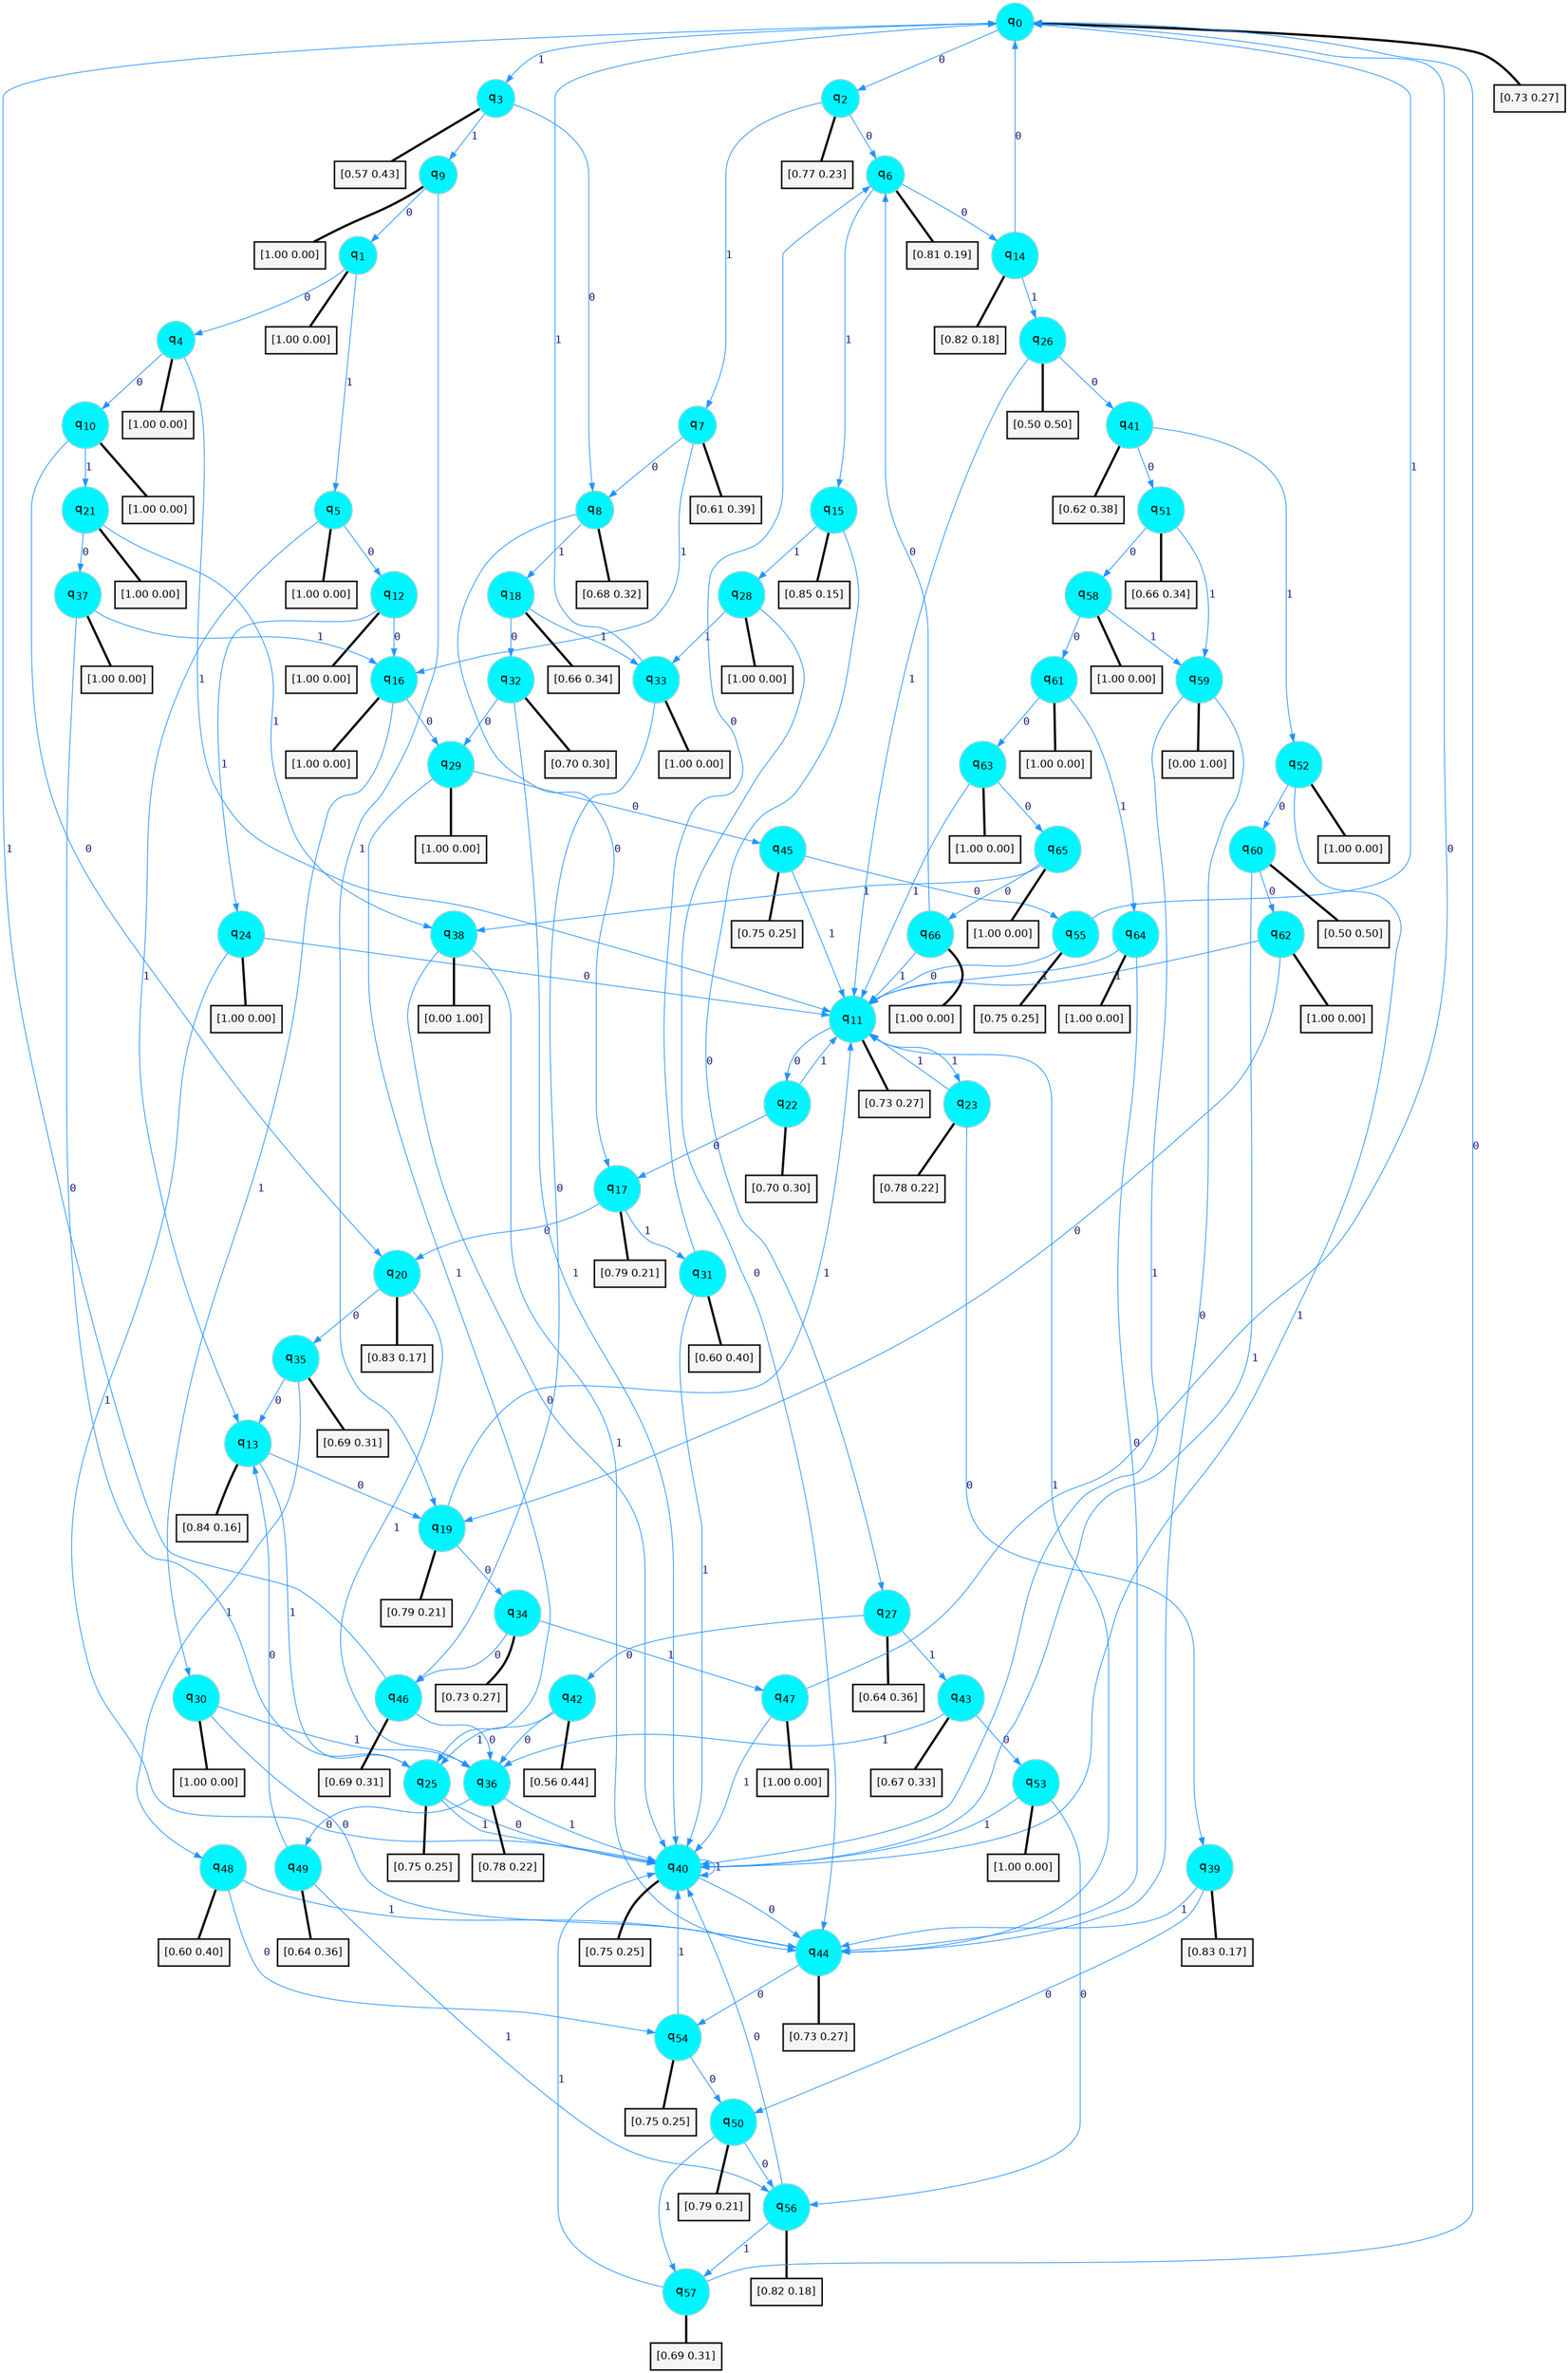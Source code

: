 digraph G {
graph [
bgcolor=transparent, dpi=300, rankdir=TD, size="40,25"];
node [
color=gray, fillcolor=turquoise1, fontcolor=black, fontname=Helvetica, fontsize=16, fontweight=bold, shape=circle, style=filled];
edge [
arrowsize=1, color=dodgerblue1, fontcolor=midnightblue, fontname=courier, fontweight=bold, penwidth=1, style=solid, weight=20];
0[label=<q<SUB>0</SUB>>];
1[label=<q<SUB>1</SUB>>];
2[label=<q<SUB>2</SUB>>];
3[label=<q<SUB>3</SUB>>];
4[label=<q<SUB>4</SUB>>];
5[label=<q<SUB>5</SUB>>];
6[label=<q<SUB>6</SUB>>];
7[label=<q<SUB>7</SUB>>];
8[label=<q<SUB>8</SUB>>];
9[label=<q<SUB>9</SUB>>];
10[label=<q<SUB>10</SUB>>];
11[label=<q<SUB>11</SUB>>];
12[label=<q<SUB>12</SUB>>];
13[label=<q<SUB>13</SUB>>];
14[label=<q<SUB>14</SUB>>];
15[label=<q<SUB>15</SUB>>];
16[label=<q<SUB>16</SUB>>];
17[label=<q<SUB>17</SUB>>];
18[label=<q<SUB>18</SUB>>];
19[label=<q<SUB>19</SUB>>];
20[label=<q<SUB>20</SUB>>];
21[label=<q<SUB>21</SUB>>];
22[label=<q<SUB>22</SUB>>];
23[label=<q<SUB>23</SUB>>];
24[label=<q<SUB>24</SUB>>];
25[label=<q<SUB>25</SUB>>];
26[label=<q<SUB>26</SUB>>];
27[label=<q<SUB>27</SUB>>];
28[label=<q<SUB>28</SUB>>];
29[label=<q<SUB>29</SUB>>];
30[label=<q<SUB>30</SUB>>];
31[label=<q<SUB>31</SUB>>];
32[label=<q<SUB>32</SUB>>];
33[label=<q<SUB>33</SUB>>];
34[label=<q<SUB>34</SUB>>];
35[label=<q<SUB>35</SUB>>];
36[label=<q<SUB>36</SUB>>];
37[label=<q<SUB>37</SUB>>];
38[label=<q<SUB>38</SUB>>];
39[label=<q<SUB>39</SUB>>];
40[label=<q<SUB>40</SUB>>];
41[label=<q<SUB>41</SUB>>];
42[label=<q<SUB>42</SUB>>];
43[label=<q<SUB>43</SUB>>];
44[label=<q<SUB>44</SUB>>];
45[label=<q<SUB>45</SUB>>];
46[label=<q<SUB>46</SUB>>];
47[label=<q<SUB>47</SUB>>];
48[label=<q<SUB>48</SUB>>];
49[label=<q<SUB>49</SUB>>];
50[label=<q<SUB>50</SUB>>];
51[label=<q<SUB>51</SUB>>];
52[label=<q<SUB>52</SUB>>];
53[label=<q<SUB>53</SUB>>];
54[label=<q<SUB>54</SUB>>];
55[label=<q<SUB>55</SUB>>];
56[label=<q<SUB>56</SUB>>];
57[label=<q<SUB>57</SUB>>];
58[label=<q<SUB>58</SUB>>];
59[label=<q<SUB>59</SUB>>];
60[label=<q<SUB>60</SUB>>];
61[label=<q<SUB>61</SUB>>];
62[label=<q<SUB>62</SUB>>];
63[label=<q<SUB>63</SUB>>];
64[label=<q<SUB>64</SUB>>];
65[label=<q<SUB>65</SUB>>];
66[label=<q<SUB>66</SUB>>];
67[label="[0.73 0.27]", shape=box,fontcolor=black, fontname=Helvetica, fontsize=14, penwidth=2, fillcolor=whitesmoke,color=black];
68[label="[1.00 0.00]", shape=box,fontcolor=black, fontname=Helvetica, fontsize=14, penwidth=2, fillcolor=whitesmoke,color=black];
69[label="[0.77 0.23]", shape=box,fontcolor=black, fontname=Helvetica, fontsize=14, penwidth=2, fillcolor=whitesmoke,color=black];
70[label="[0.57 0.43]", shape=box,fontcolor=black, fontname=Helvetica, fontsize=14, penwidth=2, fillcolor=whitesmoke,color=black];
71[label="[1.00 0.00]", shape=box,fontcolor=black, fontname=Helvetica, fontsize=14, penwidth=2, fillcolor=whitesmoke,color=black];
72[label="[1.00 0.00]", shape=box,fontcolor=black, fontname=Helvetica, fontsize=14, penwidth=2, fillcolor=whitesmoke,color=black];
73[label="[0.81 0.19]", shape=box,fontcolor=black, fontname=Helvetica, fontsize=14, penwidth=2, fillcolor=whitesmoke,color=black];
74[label="[0.61 0.39]", shape=box,fontcolor=black, fontname=Helvetica, fontsize=14, penwidth=2, fillcolor=whitesmoke,color=black];
75[label="[0.68 0.32]", shape=box,fontcolor=black, fontname=Helvetica, fontsize=14, penwidth=2, fillcolor=whitesmoke,color=black];
76[label="[1.00 0.00]", shape=box,fontcolor=black, fontname=Helvetica, fontsize=14, penwidth=2, fillcolor=whitesmoke,color=black];
77[label="[1.00 0.00]", shape=box,fontcolor=black, fontname=Helvetica, fontsize=14, penwidth=2, fillcolor=whitesmoke,color=black];
78[label="[0.73 0.27]", shape=box,fontcolor=black, fontname=Helvetica, fontsize=14, penwidth=2, fillcolor=whitesmoke,color=black];
79[label="[1.00 0.00]", shape=box,fontcolor=black, fontname=Helvetica, fontsize=14, penwidth=2, fillcolor=whitesmoke,color=black];
80[label="[0.84 0.16]", shape=box,fontcolor=black, fontname=Helvetica, fontsize=14, penwidth=2, fillcolor=whitesmoke,color=black];
81[label="[0.82 0.18]", shape=box,fontcolor=black, fontname=Helvetica, fontsize=14, penwidth=2, fillcolor=whitesmoke,color=black];
82[label="[0.85 0.15]", shape=box,fontcolor=black, fontname=Helvetica, fontsize=14, penwidth=2, fillcolor=whitesmoke,color=black];
83[label="[1.00 0.00]", shape=box,fontcolor=black, fontname=Helvetica, fontsize=14, penwidth=2, fillcolor=whitesmoke,color=black];
84[label="[0.79 0.21]", shape=box,fontcolor=black, fontname=Helvetica, fontsize=14, penwidth=2, fillcolor=whitesmoke,color=black];
85[label="[0.66 0.34]", shape=box,fontcolor=black, fontname=Helvetica, fontsize=14, penwidth=2, fillcolor=whitesmoke,color=black];
86[label="[0.79 0.21]", shape=box,fontcolor=black, fontname=Helvetica, fontsize=14, penwidth=2, fillcolor=whitesmoke,color=black];
87[label="[0.83 0.17]", shape=box,fontcolor=black, fontname=Helvetica, fontsize=14, penwidth=2, fillcolor=whitesmoke,color=black];
88[label="[1.00 0.00]", shape=box,fontcolor=black, fontname=Helvetica, fontsize=14, penwidth=2, fillcolor=whitesmoke,color=black];
89[label="[0.70 0.30]", shape=box,fontcolor=black, fontname=Helvetica, fontsize=14, penwidth=2, fillcolor=whitesmoke,color=black];
90[label="[0.78 0.22]", shape=box,fontcolor=black, fontname=Helvetica, fontsize=14, penwidth=2, fillcolor=whitesmoke,color=black];
91[label="[1.00 0.00]", shape=box,fontcolor=black, fontname=Helvetica, fontsize=14, penwidth=2, fillcolor=whitesmoke,color=black];
92[label="[0.75 0.25]", shape=box,fontcolor=black, fontname=Helvetica, fontsize=14, penwidth=2, fillcolor=whitesmoke,color=black];
93[label="[0.50 0.50]", shape=box,fontcolor=black, fontname=Helvetica, fontsize=14, penwidth=2, fillcolor=whitesmoke,color=black];
94[label="[0.64 0.36]", shape=box,fontcolor=black, fontname=Helvetica, fontsize=14, penwidth=2, fillcolor=whitesmoke,color=black];
95[label="[1.00 0.00]", shape=box,fontcolor=black, fontname=Helvetica, fontsize=14, penwidth=2, fillcolor=whitesmoke,color=black];
96[label="[1.00 0.00]", shape=box,fontcolor=black, fontname=Helvetica, fontsize=14, penwidth=2, fillcolor=whitesmoke,color=black];
97[label="[1.00 0.00]", shape=box,fontcolor=black, fontname=Helvetica, fontsize=14, penwidth=2, fillcolor=whitesmoke,color=black];
98[label="[0.60 0.40]", shape=box,fontcolor=black, fontname=Helvetica, fontsize=14, penwidth=2, fillcolor=whitesmoke,color=black];
99[label="[0.70 0.30]", shape=box,fontcolor=black, fontname=Helvetica, fontsize=14, penwidth=2, fillcolor=whitesmoke,color=black];
100[label="[1.00 0.00]", shape=box,fontcolor=black, fontname=Helvetica, fontsize=14, penwidth=2, fillcolor=whitesmoke,color=black];
101[label="[0.73 0.27]", shape=box,fontcolor=black, fontname=Helvetica, fontsize=14, penwidth=2, fillcolor=whitesmoke,color=black];
102[label="[0.69 0.31]", shape=box,fontcolor=black, fontname=Helvetica, fontsize=14, penwidth=2, fillcolor=whitesmoke,color=black];
103[label="[0.78 0.22]", shape=box,fontcolor=black, fontname=Helvetica, fontsize=14, penwidth=2, fillcolor=whitesmoke,color=black];
104[label="[1.00 0.00]", shape=box,fontcolor=black, fontname=Helvetica, fontsize=14, penwidth=2, fillcolor=whitesmoke,color=black];
105[label="[0.00 1.00]", shape=box,fontcolor=black, fontname=Helvetica, fontsize=14, penwidth=2, fillcolor=whitesmoke,color=black];
106[label="[0.83 0.17]", shape=box,fontcolor=black, fontname=Helvetica, fontsize=14, penwidth=2, fillcolor=whitesmoke,color=black];
107[label="[0.75 0.25]", shape=box,fontcolor=black, fontname=Helvetica, fontsize=14, penwidth=2, fillcolor=whitesmoke,color=black];
108[label="[0.62 0.38]", shape=box,fontcolor=black, fontname=Helvetica, fontsize=14, penwidth=2, fillcolor=whitesmoke,color=black];
109[label="[0.56 0.44]", shape=box,fontcolor=black, fontname=Helvetica, fontsize=14, penwidth=2, fillcolor=whitesmoke,color=black];
110[label="[0.67 0.33]", shape=box,fontcolor=black, fontname=Helvetica, fontsize=14, penwidth=2, fillcolor=whitesmoke,color=black];
111[label="[0.73 0.27]", shape=box,fontcolor=black, fontname=Helvetica, fontsize=14, penwidth=2, fillcolor=whitesmoke,color=black];
112[label="[0.75 0.25]", shape=box,fontcolor=black, fontname=Helvetica, fontsize=14, penwidth=2, fillcolor=whitesmoke,color=black];
113[label="[0.69 0.31]", shape=box,fontcolor=black, fontname=Helvetica, fontsize=14, penwidth=2, fillcolor=whitesmoke,color=black];
114[label="[1.00 0.00]", shape=box,fontcolor=black, fontname=Helvetica, fontsize=14, penwidth=2, fillcolor=whitesmoke,color=black];
115[label="[0.60 0.40]", shape=box,fontcolor=black, fontname=Helvetica, fontsize=14, penwidth=2, fillcolor=whitesmoke,color=black];
116[label="[0.64 0.36]", shape=box,fontcolor=black, fontname=Helvetica, fontsize=14, penwidth=2, fillcolor=whitesmoke,color=black];
117[label="[0.79 0.21]", shape=box,fontcolor=black, fontname=Helvetica, fontsize=14, penwidth=2, fillcolor=whitesmoke,color=black];
118[label="[0.66 0.34]", shape=box,fontcolor=black, fontname=Helvetica, fontsize=14, penwidth=2, fillcolor=whitesmoke,color=black];
119[label="[1.00 0.00]", shape=box,fontcolor=black, fontname=Helvetica, fontsize=14, penwidth=2, fillcolor=whitesmoke,color=black];
120[label="[1.00 0.00]", shape=box,fontcolor=black, fontname=Helvetica, fontsize=14, penwidth=2, fillcolor=whitesmoke,color=black];
121[label="[0.75 0.25]", shape=box,fontcolor=black, fontname=Helvetica, fontsize=14, penwidth=2, fillcolor=whitesmoke,color=black];
122[label="[0.75 0.25]", shape=box,fontcolor=black, fontname=Helvetica, fontsize=14, penwidth=2, fillcolor=whitesmoke,color=black];
123[label="[0.82 0.18]", shape=box,fontcolor=black, fontname=Helvetica, fontsize=14, penwidth=2, fillcolor=whitesmoke,color=black];
124[label="[0.69 0.31]", shape=box,fontcolor=black, fontname=Helvetica, fontsize=14, penwidth=2, fillcolor=whitesmoke,color=black];
125[label="[1.00 0.00]", shape=box,fontcolor=black, fontname=Helvetica, fontsize=14, penwidth=2, fillcolor=whitesmoke,color=black];
126[label="[0.00 1.00]", shape=box,fontcolor=black, fontname=Helvetica, fontsize=14, penwidth=2, fillcolor=whitesmoke,color=black];
127[label="[0.50 0.50]", shape=box,fontcolor=black, fontname=Helvetica, fontsize=14, penwidth=2, fillcolor=whitesmoke,color=black];
128[label="[1.00 0.00]", shape=box,fontcolor=black, fontname=Helvetica, fontsize=14, penwidth=2, fillcolor=whitesmoke,color=black];
129[label="[1.00 0.00]", shape=box,fontcolor=black, fontname=Helvetica, fontsize=14, penwidth=2, fillcolor=whitesmoke,color=black];
130[label="[1.00 0.00]", shape=box,fontcolor=black, fontname=Helvetica, fontsize=14, penwidth=2, fillcolor=whitesmoke,color=black];
131[label="[1.00 0.00]", shape=box,fontcolor=black, fontname=Helvetica, fontsize=14, penwidth=2, fillcolor=whitesmoke,color=black];
132[label="[1.00 0.00]", shape=box,fontcolor=black, fontname=Helvetica, fontsize=14, penwidth=2, fillcolor=whitesmoke,color=black];
133[label="[1.00 0.00]", shape=box,fontcolor=black, fontname=Helvetica, fontsize=14, penwidth=2, fillcolor=whitesmoke,color=black];
0->2 [label=0];
0->3 [label=1];
0->67 [arrowhead=none, penwidth=3,color=black];
1->4 [label=0];
1->5 [label=1];
1->68 [arrowhead=none, penwidth=3,color=black];
2->6 [label=0];
2->7 [label=1];
2->69 [arrowhead=none, penwidth=3,color=black];
3->8 [label=0];
3->9 [label=1];
3->70 [arrowhead=none, penwidth=3,color=black];
4->10 [label=0];
4->11 [label=1];
4->71 [arrowhead=none, penwidth=3,color=black];
5->12 [label=0];
5->13 [label=1];
5->72 [arrowhead=none, penwidth=3,color=black];
6->14 [label=0];
6->15 [label=1];
6->73 [arrowhead=none, penwidth=3,color=black];
7->8 [label=0];
7->16 [label=1];
7->74 [arrowhead=none, penwidth=3,color=black];
8->17 [label=0];
8->18 [label=1];
8->75 [arrowhead=none, penwidth=3,color=black];
9->1 [label=0];
9->19 [label=1];
9->76 [arrowhead=none, penwidth=3,color=black];
10->20 [label=0];
10->21 [label=1];
10->77 [arrowhead=none, penwidth=3,color=black];
11->22 [label=0];
11->23 [label=1];
11->78 [arrowhead=none, penwidth=3,color=black];
12->16 [label=0];
12->24 [label=1];
12->79 [arrowhead=none, penwidth=3,color=black];
13->19 [label=0];
13->25 [label=1];
13->80 [arrowhead=none, penwidth=3,color=black];
14->0 [label=0];
14->26 [label=1];
14->81 [arrowhead=none, penwidth=3,color=black];
15->27 [label=0];
15->28 [label=1];
15->82 [arrowhead=none, penwidth=3,color=black];
16->29 [label=0];
16->30 [label=1];
16->83 [arrowhead=none, penwidth=3,color=black];
17->20 [label=0];
17->31 [label=1];
17->84 [arrowhead=none, penwidth=3,color=black];
18->32 [label=0];
18->33 [label=1];
18->85 [arrowhead=none, penwidth=3,color=black];
19->34 [label=0];
19->11 [label=1];
19->86 [arrowhead=none, penwidth=3,color=black];
20->35 [label=0];
20->36 [label=1];
20->87 [arrowhead=none, penwidth=3,color=black];
21->37 [label=0];
21->38 [label=1];
21->88 [arrowhead=none, penwidth=3,color=black];
22->17 [label=0];
22->11 [label=1];
22->89 [arrowhead=none, penwidth=3,color=black];
23->39 [label=0];
23->11 [label=1];
23->90 [arrowhead=none, penwidth=3,color=black];
24->11 [label=0];
24->40 [label=1];
24->91 [arrowhead=none, penwidth=3,color=black];
25->40 [label=0];
25->40 [label=1];
25->92 [arrowhead=none, penwidth=3,color=black];
26->41 [label=0];
26->11 [label=1];
26->93 [arrowhead=none, penwidth=3,color=black];
27->42 [label=0];
27->43 [label=1];
27->94 [arrowhead=none, penwidth=3,color=black];
28->44 [label=0];
28->33 [label=1];
28->95 [arrowhead=none, penwidth=3,color=black];
29->45 [label=0];
29->25 [label=1];
29->96 [arrowhead=none, penwidth=3,color=black];
30->44 [label=0];
30->36 [label=1];
30->97 [arrowhead=none, penwidth=3,color=black];
31->6 [label=0];
31->40 [label=1];
31->98 [arrowhead=none, penwidth=3,color=black];
32->29 [label=0];
32->40 [label=1];
32->99 [arrowhead=none, penwidth=3,color=black];
33->46 [label=0];
33->0 [label=1];
33->100 [arrowhead=none, penwidth=3,color=black];
34->46 [label=0];
34->47 [label=1];
34->101 [arrowhead=none, penwidth=3,color=black];
35->13 [label=0];
35->48 [label=1];
35->102 [arrowhead=none, penwidth=3,color=black];
36->49 [label=0];
36->40 [label=1];
36->103 [arrowhead=none, penwidth=3,color=black];
37->25 [label=0];
37->16 [label=1];
37->104 [arrowhead=none, penwidth=3,color=black];
38->40 [label=0];
38->44 [label=1];
38->105 [arrowhead=none, penwidth=3,color=black];
39->50 [label=0];
39->44 [label=1];
39->106 [arrowhead=none, penwidth=3,color=black];
40->44 [label=0];
40->40 [label=1];
40->107 [arrowhead=none, penwidth=3,color=black];
41->51 [label=0];
41->52 [label=1];
41->108 [arrowhead=none, penwidth=3,color=black];
42->36 [label=0];
42->25 [label=1];
42->109 [arrowhead=none, penwidth=3,color=black];
43->53 [label=0];
43->36 [label=1];
43->110 [arrowhead=none, penwidth=3,color=black];
44->54 [label=0];
44->11 [label=1];
44->111 [arrowhead=none, penwidth=3,color=black];
45->55 [label=0];
45->11 [label=1];
45->112 [arrowhead=none, penwidth=3,color=black];
46->36 [label=0];
46->0 [label=1];
46->113 [arrowhead=none, penwidth=3,color=black];
47->0 [label=0];
47->40 [label=1];
47->114 [arrowhead=none, penwidth=3,color=black];
48->54 [label=0];
48->44 [label=1];
48->115 [arrowhead=none, penwidth=3,color=black];
49->13 [label=0];
49->56 [label=1];
49->116 [arrowhead=none, penwidth=3,color=black];
50->56 [label=0];
50->57 [label=1];
50->117 [arrowhead=none, penwidth=3,color=black];
51->58 [label=0];
51->59 [label=1];
51->118 [arrowhead=none, penwidth=3,color=black];
52->60 [label=0];
52->40 [label=1];
52->119 [arrowhead=none, penwidth=3,color=black];
53->56 [label=0];
53->40 [label=1];
53->120 [arrowhead=none, penwidth=3,color=black];
54->50 [label=0];
54->40 [label=1];
54->121 [arrowhead=none, penwidth=3,color=black];
55->11 [label=0];
55->0 [label=1];
55->122 [arrowhead=none, penwidth=3,color=black];
56->40 [label=0];
56->57 [label=1];
56->123 [arrowhead=none, penwidth=3,color=black];
57->0 [label=0];
57->40 [label=1];
57->124 [arrowhead=none, penwidth=3,color=black];
58->61 [label=0];
58->59 [label=1];
58->125 [arrowhead=none, penwidth=3,color=black];
59->44 [label=0];
59->40 [label=1];
59->126 [arrowhead=none, penwidth=3,color=black];
60->62 [label=0];
60->40 [label=1];
60->127 [arrowhead=none, penwidth=3,color=black];
61->63 [label=0];
61->64 [label=1];
61->128 [arrowhead=none, penwidth=3,color=black];
62->19 [label=0];
62->11 [label=1];
62->129 [arrowhead=none, penwidth=3,color=black];
63->65 [label=0];
63->11 [label=1];
63->130 [arrowhead=none, penwidth=3,color=black];
64->44 [label=0];
64->11 [label=1];
64->131 [arrowhead=none, penwidth=3,color=black];
65->66 [label=0];
65->38 [label=1];
65->132 [arrowhead=none, penwidth=3,color=black];
66->6 [label=0];
66->11 [label=1];
66->133 [arrowhead=none, penwidth=3,color=black];
}
